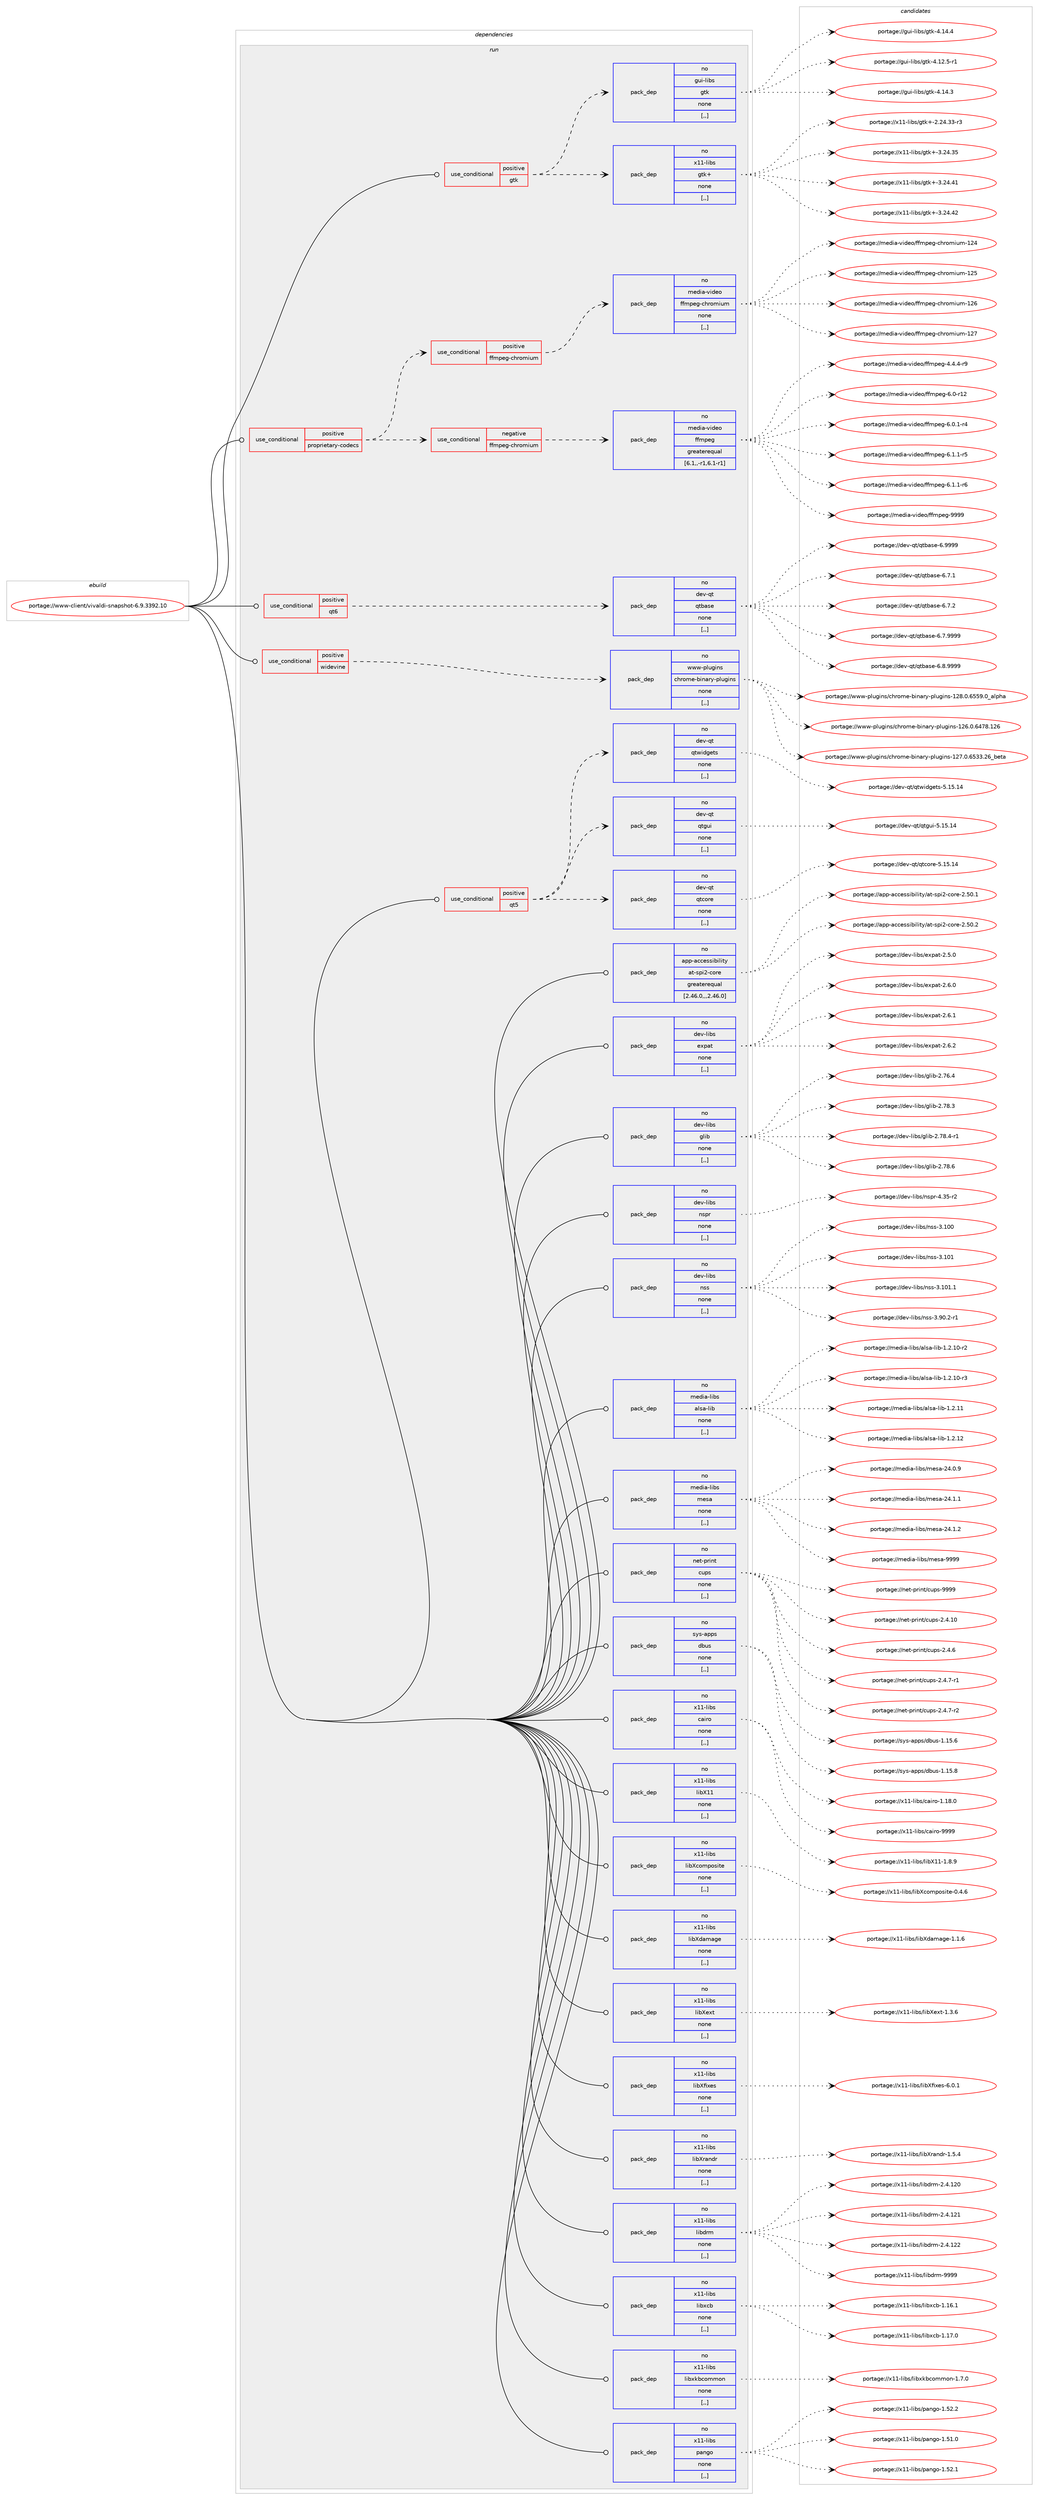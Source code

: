 digraph prolog {

# *************
# Graph options
# *************

newrank=true;
concentrate=true;
compound=true;
graph [rankdir=LR,fontname=Helvetica,fontsize=10,ranksep=1.5];#, ranksep=2.5, nodesep=0.2];
edge  [arrowhead=vee];
node  [fontname=Helvetica,fontsize=10];

# **********
# The ebuild
# **********

subgraph cluster_leftcol {
color=gray;
rank=same;
label=<<i>ebuild</i>>;
id [label="portage://www-client/vivaldi-snapshot-6.9.3392.10", color=red, width=4, href="../www-client/vivaldi-snapshot-6.9.3392.10.svg"];
}

# ****************
# The dependencies
# ****************

subgraph cluster_midcol {
color=gray;
label=<<i>dependencies</i>>;
subgraph cluster_compile {
fillcolor="#eeeeee";
style=filled;
label=<<i>compile</i>>;
}
subgraph cluster_compileandrun {
fillcolor="#eeeeee";
style=filled;
label=<<i>compile and run</i>>;
}
subgraph cluster_run {
fillcolor="#eeeeee";
style=filled;
label=<<i>run</i>>;
subgraph cond117578 {
dependency442323 [label=<<TABLE BORDER="0" CELLBORDER="1" CELLSPACING="0" CELLPADDING="4"><TR><TD ROWSPAN="3" CELLPADDING="10">use_conditional</TD></TR><TR><TD>positive</TD></TR><TR><TD>gtk</TD></TR></TABLE>>, shape=none, color=red];
subgraph pack321462 {
dependency442324 [label=<<TABLE BORDER="0" CELLBORDER="1" CELLSPACING="0" CELLPADDING="4" WIDTH="220"><TR><TD ROWSPAN="6" CELLPADDING="30">pack_dep</TD></TR><TR><TD WIDTH="110">no</TD></TR><TR><TD>gui-libs</TD></TR><TR><TD>gtk</TD></TR><TR><TD>none</TD></TR><TR><TD>[,,]</TD></TR></TABLE>>, shape=none, color=blue];
}
dependency442323:e -> dependency442324:w [weight=20,style="dashed",arrowhead="vee"];
subgraph pack321463 {
dependency442325 [label=<<TABLE BORDER="0" CELLBORDER="1" CELLSPACING="0" CELLPADDING="4" WIDTH="220"><TR><TD ROWSPAN="6" CELLPADDING="30">pack_dep</TD></TR><TR><TD WIDTH="110">no</TD></TR><TR><TD>x11-libs</TD></TR><TR><TD>gtk+</TD></TR><TR><TD>none</TD></TR><TR><TD>[,,]</TD></TR></TABLE>>, shape=none, color=blue];
}
dependency442323:e -> dependency442325:w [weight=20,style="dashed",arrowhead="vee"];
}
id:e -> dependency442323:w [weight=20,style="solid",arrowhead="odot"];
subgraph cond117579 {
dependency442326 [label=<<TABLE BORDER="0" CELLBORDER="1" CELLSPACING="0" CELLPADDING="4"><TR><TD ROWSPAN="3" CELLPADDING="10">use_conditional</TD></TR><TR><TD>positive</TD></TR><TR><TD>proprietary-codecs</TD></TR></TABLE>>, shape=none, color=red];
subgraph cond117580 {
dependency442327 [label=<<TABLE BORDER="0" CELLBORDER="1" CELLSPACING="0" CELLPADDING="4"><TR><TD ROWSPAN="3" CELLPADDING="10">use_conditional</TD></TR><TR><TD>negative</TD></TR><TR><TD>ffmpeg-chromium</TD></TR></TABLE>>, shape=none, color=red];
subgraph pack321464 {
dependency442328 [label=<<TABLE BORDER="0" CELLBORDER="1" CELLSPACING="0" CELLPADDING="4" WIDTH="220"><TR><TD ROWSPAN="6" CELLPADDING="30">pack_dep</TD></TR><TR><TD WIDTH="110">no</TD></TR><TR><TD>media-video</TD></TR><TR><TD>ffmpeg</TD></TR><TR><TD>greaterequal</TD></TR><TR><TD>[6.1,,-r1,6.1-r1]</TD></TR></TABLE>>, shape=none, color=blue];
}
dependency442327:e -> dependency442328:w [weight=20,style="dashed",arrowhead="vee"];
}
dependency442326:e -> dependency442327:w [weight=20,style="dashed",arrowhead="vee"];
subgraph cond117581 {
dependency442329 [label=<<TABLE BORDER="0" CELLBORDER="1" CELLSPACING="0" CELLPADDING="4"><TR><TD ROWSPAN="3" CELLPADDING="10">use_conditional</TD></TR><TR><TD>positive</TD></TR><TR><TD>ffmpeg-chromium</TD></TR></TABLE>>, shape=none, color=red];
subgraph pack321465 {
dependency442330 [label=<<TABLE BORDER="0" CELLBORDER="1" CELLSPACING="0" CELLPADDING="4" WIDTH="220"><TR><TD ROWSPAN="6" CELLPADDING="30">pack_dep</TD></TR><TR><TD WIDTH="110">no</TD></TR><TR><TD>media-video</TD></TR><TR><TD>ffmpeg-chromium</TD></TR><TR><TD>none</TD></TR><TR><TD>[,,]</TD></TR></TABLE>>, shape=none, color=blue];
}
dependency442329:e -> dependency442330:w [weight=20,style="dashed",arrowhead="vee"];
}
dependency442326:e -> dependency442329:w [weight=20,style="dashed",arrowhead="vee"];
}
id:e -> dependency442326:w [weight=20,style="solid",arrowhead="odot"];
subgraph cond117582 {
dependency442331 [label=<<TABLE BORDER="0" CELLBORDER="1" CELLSPACING="0" CELLPADDING="4"><TR><TD ROWSPAN="3" CELLPADDING="10">use_conditional</TD></TR><TR><TD>positive</TD></TR><TR><TD>qt5</TD></TR></TABLE>>, shape=none, color=red];
subgraph pack321466 {
dependency442332 [label=<<TABLE BORDER="0" CELLBORDER="1" CELLSPACING="0" CELLPADDING="4" WIDTH="220"><TR><TD ROWSPAN="6" CELLPADDING="30">pack_dep</TD></TR><TR><TD WIDTH="110">no</TD></TR><TR><TD>dev-qt</TD></TR><TR><TD>qtcore</TD></TR><TR><TD>none</TD></TR><TR><TD>[,,]</TD></TR></TABLE>>, shape=none, color=blue];
}
dependency442331:e -> dependency442332:w [weight=20,style="dashed",arrowhead="vee"];
subgraph pack321467 {
dependency442333 [label=<<TABLE BORDER="0" CELLBORDER="1" CELLSPACING="0" CELLPADDING="4" WIDTH="220"><TR><TD ROWSPAN="6" CELLPADDING="30">pack_dep</TD></TR><TR><TD WIDTH="110">no</TD></TR><TR><TD>dev-qt</TD></TR><TR><TD>qtgui</TD></TR><TR><TD>none</TD></TR><TR><TD>[,,]</TD></TR></TABLE>>, shape=none, color=blue];
}
dependency442331:e -> dependency442333:w [weight=20,style="dashed",arrowhead="vee"];
subgraph pack321468 {
dependency442334 [label=<<TABLE BORDER="0" CELLBORDER="1" CELLSPACING="0" CELLPADDING="4" WIDTH="220"><TR><TD ROWSPAN="6" CELLPADDING="30">pack_dep</TD></TR><TR><TD WIDTH="110">no</TD></TR><TR><TD>dev-qt</TD></TR><TR><TD>qtwidgets</TD></TR><TR><TD>none</TD></TR><TR><TD>[,,]</TD></TR></TABLE>>, shape=none, color=blue];
}
dependency442331:e -> dependency442334:w [weight=20,style="dashed",arrowhead="vee"];
}
id:e -> dependency442331:w [weight=20,style="solid",arrowhead="odot"];
subgraph cond117583 {
dependency442335 [label=<<TABLE BORDER="0" CELLBORDER="1" CELLSPACING="0" CELLPADDING="4"><TR><TD ROWSPAN="3" CELLPADDING="10">use_conditional</TD></TR><TR><TD>positive</TD></TR><TR><TD>qt6</TD></TR></TABLE>>, shape=none, color=red];
subgraph pack321469 {
dependency442336 [label=<<TABLE BORDER="0" CELLBORDER="1" CELLSPACING="0" CELLPADDING="4" WIDTH="220"><TR><TD ROWSPAN="6" CELLPADDING="30">pack_dep</TD></TR><TR><TD WIDTH="110">no</TD></TR><TR><TD>dev-qt</TD></TR><TR><TD>qtbase</TD></TR><TR><TD>none</TD></TR><TR><TD>[,,]</TD></TR></TABLE>>, shape=none, color=blue];
}
dependency442335:e -> dependency442336:w [weight=20,style="dashed",arrowhead="vee"];
}
id:e -> dependency442335:w [weight=20,style="solid",arrowhead="odot"];
subgraph cond117584 {
dependency442337 [label=<<TABLE BORDER="0" CELLBORDER="1" CELLSPACING="0" CELLPADDING="4"><TR><TD ROWSPAN="3" CELLPADDING="10">use_conditional</TD></TR><TR><TD>positive</TD></TR><TR><TD>widevine</TD></TR></TABLE>>, shape=none, color=red];
subgraph pack321470 {
dependency442338 [label=<<TABLE BORDER="0" CELLBORDER="1" CELLSPACING="0" CELLPADDING="4" WIDTH="220"><TR><TD ROWSPAN="6" CELLPADDING="30">pack_dep</TD></TR><TR><TD WIDTH="110">no</TD></TR><TR><TD>www-plugins</TD></TR><TR><TD>chrome-binary-plugins</TD></TR><TR><TD>none</TD></TR><TR><TD>[,,]</TD></TR></TABLE>>, shape=none, color=blue];
}
dependency442337:e -> dependency442338:w [weight=20,style="dashed",arrowhead="vee"];
}
id:e -> dependency442337:w [weight=20,style="solid",arrowhead="odot"];
subgraph pack321471 {
dependency442339 [label=<<TABLE BORDER="0" CELLBORDER="1" CELLSPACING="0" CELLPADDING="4" WIDTH="220"><TR><TD ROWSPAN="6" CELLPADDING="30">pack_dep</TD></TR><TR><TD WIDTH="110">no</TD></TR><TR><TD>app-accessibility</TD></TR><TR><TD>at-spi2-core</TD></TR><TR><TD>greaterequal</TD></TR><TR><TD>[2.46.0,,,2.46.0]</TD></TR></TABLE>>, shape=none, color=blue];
}
id:e -> dependency442339:w [weight=20,style="solid",arrowhead="odot"];
subgraph pack321472 {
dependency442340 [label=<<TABLE BORDER="0" CELLBORDER="1" CELLSPACING="0" CELLPADDING="4" WIDTH="220"><TR><TD ROWSPAN="6" CELLPADDING="30">pack_dep</TD></TR><TR><TD WIDTH="110">no</TD></TR><TR><TD>dev-libs</TD></TR><TR><TD>expat</TD></TR><TR><TD>none</TD></TR><TR><TD>[,,]</TD></TR></TABLE>>, shape=none, color=blue];
}
id:e -> dependency442340:w [weight=20,style="solid",arrowhead="odot"];
subgraph pack321473 {
dependency442341 [label=<<TABLE BORDER="0" CELLBORDER="1" CELLSPACING="0" CELLPADDING="4" WIDTH="220"><TR><TD ROWSPAN="6" CELLPADDING="30">pack_dep</TD></TR><TR><TD WIDTH="110">no</TD></TR><TR><TD>dev-libs</TD></TR><TR><TD>glib</TD></TR><TR><TD>none</TD></TR><TR><TD>[,,]</TD></TR></TABLE>>, shape=none, color=blue];
}
id:e -> dependency442341:w [weight=20,style="solid",arrowhead="odot"];
subgraph pack321474 {
dependency442342 [label=<<TABLE BORDER="0" CELLBORDER="1" CELLSPACING="0" CELLPADDING="4" WIDTH="220"><TR><TD ROWSPAN="6" CELLPADDING="30">pack_dep</TD></TR><TR><TD WIDTH="110">no</TD></TR><TR><TD>dev-libs</TD></TR><TR><TD>nspr</TD></TR><TR><TD>none</TD></TR><TR><TD>[,,]</TD></TR></TABLE>>, shape=none, color=blue];
}
id:e -> dependency442342:w [weight=20,style="solid",arrowhead="odot"];
subgraph pack321475 {
dependency442343 [label=<<TABLE BORDER="0" CELLBORDER="1" CELLSPACING="0" CELLPADDING="4" WIDTH="220"><TR><TD ROWSPAN="6" CELLPADDING="30">pack_dep</TD></TR><TR><TD WIDTH="110">no</TD></TR><TR><TD>dev-libs</TD></TR><TR><TD>nss</TD></TR><TR><TD>none</TD></TR><TR><TD>[,,]</TD></TR></TABLE>>, shape=none, color=blue];
}
id:e -> dependency442343:w [weight=20,style="solid",arrowhead="odot"];
subgraph pack321476 {
dependency442344 [label=<<TABLE BORDER="0" CELLBORDER="1" CELLSPACING="0" CELLPADDING="4" WIDTH="220"><TR><TD ROWSPAN="6" CELLPADDING="30">pack_dep</TD></TR><TR><TD WIDTH="110">no</TD></TR><TR><TD>media-libs</TD></TR><TR><TD>alsa-lib</TD></TR><TR><TD>none</TD></TR><TR><TD>[,,]</TD></TR></TABLE>>, shape=none, color=blue];
}
id:e -> dependency442344:w [weight=20,style="solid",arrowhead="odot"];
subgraph pack321477 {
dependency442345 [label=<<TABLE BORDER="0" CELLBORDER="1" CELLSPACING="0" CELLPADDING="4" WIDTH="220"><TR><TD ROWSPAN="6" CELLPADDING="30">pack_dep</TD></TR><TR><TD WIDTH="110">no</TD></TR><TR><TD>media-libs</TD></TR><TR><TD>mesa</TD></TR><TR><TD>none</TD></TR><TR><TD>[,,]</TD></TR></TABLE>>, shape=none, color=blue];
}
id:e -> dependency442345:w [weight=20,style="solid",arrowhead="odot"];
subgraph pack321478 {
dependency442346 [label=<<TABLE BORDER="0" CELLBORDER="1" CELLSPACING="0" CELLPADDING="4" WIDTH="220"><TR><TD ROWSPAN="6" CELLPADDING="30">pack_dep</TD></TR><TR><TD WIDTH="110">no</TD></TR><TR><TD>net-print</TD></TR><TR><TD>cups</TD></TR><TR><TD>none</TD></TR><TR><TD>[,,]</TD></TR></TABLE>>, shape=none, color=blue];
}
id:e -> dependency442346:w [weight=20,style="solid",arrowhead="odot"];
subgraph pack321479 {
dependency442347 [label=<<TABLE BORDER="0" CELLBORDER="1" CELLSPACING="0" CELLPADDING="4" WIDTH="220"><TR><TD ROWSPAN="6" CELLPADDING="30">pack_dep</TD></TR><TR><TD WIDTH="110">no</TD></TR><TR><TD>sys-apps</TD></TR><TR><TD>dbus</TD></TR><TR><TD>none</TD></TR><TR><TD>[,,]</TD></TR></TABLE>>, shape=none, color=blue];
}
id:e -> dependency442347:w [weight=20,style="solid",arrowhead="odot"];
subgraph pack321480 {
dependency442348 [label=<<TABLE BORDER="0" CELLBORDER="1" CELLSPACING="0" CELLPADDING="4" WIDTH="220"><TR><TD ROWSPAN="6" CELLPADDING="30">pack_dep</TD></TR><TR><TD WIDTH="110">no</TD></TR><TR><TD>x11-libs</TD></TR><TR><TD>cairo</TD></TR><TR><TD>none</TD></TR><TR><TD>[,,]</TD></TR></TABLE>>, shape=none, color=blue];
}
id:e -> dependency442348:w [weight=20,style="solid",arrowhead="odot"];
subgraph pack321481 {
dependency442349 [label=<<TABLE BORDER="0" CELLBORDER="1" CELLSPACING="0" CELLPADDING="4" WIDTH="220"><TR><TD ROWSPAN="6" CELLPADDING="30">pack_dep</TD></TR><TR><TD WIDTH="110">no</TD></TR><TR><TD>x11-libs</TD></TR><TR><TD>libX11</TD></TR><TR><TD>none</TD></TR><TR><TD>[,,]</TD></TR></TABLE>>, shape=none, color=blue];
}
id:e -> dependency442349:w [weight=20,style="solid",arrowhead="odot"];
subgraph pack321482 {
dependency442350 [label=<<TABLE BORDER="0" CELLBORDER="1" CELLSPACING="0" CELLPADDING="4" WIDTH="220"><TR><TD ROWSPAN="6" CELLPADDING="30">pack_dep</TD></TR><TR><TD WIDTH="110">no</TD></TR><TR><TD>x11-libs</TD></TR><TR><TD>libXcomposite</TD></TR><TR><TD>none</TD></TR><TR><TD>[,,]</TD></TR></TABLE>>, shape=none, color=blue];
}
id:e -> dependency442350:w [weight=20,style="solid",arrowhead="odot"];
subgraph pack321483 {
dependency442351 [label=<<TABLE BORDER="0" CELLBORDER="1" CELLSPACING="0" CELLPADDING="4" WIDTH="220"><TR><TD ROWSPAN="6" CELLPADDING="30">pack_dep</TD></TR><TR><TD WIDTH="110">no</TD></TR><TR><TD>x11-libs</TD></TR><TR><TD>libXdamage</TD></TR><TR><TD>none</TD></TR><TR><TD>[,,]</TD></TR></TABLE>>, shape=none, color=blue];
}
id:e -> dependency442351:w [weight=20,style="solid",arrowhead="odot"];
subgraph pack321484 {
dependency442352 [label=<<TABLE BORDER="0" CELLBORDER="1" CELLSPACING="0" CELLPADDING="4" WIDTH="220"><TR><TD ROWSPAN="6" CELLPADDING="30">pack_dep</TD></TR><TR><TD WIDTH="110">no</TD></TR><TR><TD>x11-libs</TD></TR><TR><TD>libXext</TD></TR><TR><TD>none</TD></TR><TR><TD>[,,]</TD></TR></TABLE>>, shape=none, color=blue];
}
id:e -> dependency442352:w [weight=20,style="solid",arrowhead="odot"];
subgraph pack321485 {
dependency442353 [label=<<TABLE BORDER="0" CELLBORDER="1" CELLSPACING="0" CELLPADDING="4" WIDTH="220"><TR><TD ROWSPAN="6" CELLPADDING="30">pack_dep</TD></TR><TR><TD WIDTH="110">no</TD></TR><TR><TD>x11-libs</TD></TR><TR><TD>libXfixes</TD></TR><TR><TD>none</TD></TR><TR><TD>[,,]</TD></TR></TABLE>>, shape=none, color=blue];
}
id:e -> dependency442353:w [weight=20,style="solid",arrowhead="odot"];
subgraph pack321486 {
dependency442354 [label=<<TABLE BORDER="0" CELLBORDER="1" CELLSPACING="0" CELLPADDING="4" WIDTH="220"><TR><TD ROWSPAN="6" CELLPADDING="30">pack_dep</TD></TR><TR><TD WIDTH="110">no</TD></TR><TR><TD>x11-libs</TD></TR><TR><TD>libXrandr</TD></TR><TR><TD>none</TD></TR><TR><TD>[,,]</TD></TR></TABLE>>, shape=none, color=blue];
}
id:e -> dependency442354:w [weight=20,style="solid",arrowhead="odot"];
subgraph pack321487 {
dependency442355 [label=<<TABLE BORDER="0" CELLBORDER="1" CELLSPACING="0" CELLPADDING="4" WIDTH="220"><TR><TD ROWSPAN="6" CELLPADDING="30">pack_dep</TD></TR><TR><TD WIDTH="110">no</TD></TR><TR><TD>x11-libs</TD></TR><TR><TD>libdrm</TD></TR><TR><TD>none</TD></TR><TR><TD>[,,]</TD></TR></TABLE>>, shape=none, color=blue];
}
id:e -> dependency442355:w [weight=20,style="solid",arrowhead="odot"];
subgraph pack321488 {
dependency442356 [label=<<TABLE BORDER="0" CELLBORDER="1" CELLSPACING="0" CELLPADDING="4" WIDTH="220"><TR><TD ROWSPAN="6" CELLPADDING="30">pack_dep</TD></TR><TR><TD WIDTH="110">no</TD></TR><TR><TD>x11-libs</TD></TR><TR><TD>libxcb</TD></TR><TR><TD>none</TD></TR><TR><TD>[,,]</TD></TR></TABLE>>, shape=none, color=blue];
}
id:e -> dependency442356:w [weight=20,style="solid",arrowhead="odot"];
subgraph pack321489 {
dependency442357 [label=<<TABLE BORDER="0" CELLBORDER="1" CELLSPACING="0" CELLPADDING="4" WIDTH="220"><TR><TD ROWSPAN="6" CELLPADDING="30">pack_dep</TD></TR><TR><TD WIDTH="110">no</TD></TR><TR><TD>x11-libs</TD></TR><TR><TD>libxkbcommon</TD></TR><TR><TD>none</TD></TR><TR><TD>[,,]</TD></TR></TABLE>>, shape=none, color=blue];
}
id:e -> dependency442357:w [weight=20,style="solid",arrowhead="odot"];
subgraph pack321490 {
dependency442358 [label=<<TABLE BORDER="0" CELLBORDER="1" CELLSPACING="0" CELLPADDING="4" WIDTH="220"><TR><TD ROWSPAN="6" CELLPADDING="30">pack_dep</TD></TR><TR><TD WIDTH="110">no</TD></TR><TR><TD>x11-libs</TD></TR><TR><TD>pango</TD></TR><TR><TD>none</TD></TR><TR><TD>[,,]</TD></TR></TABLE>>, shape=none, color=blue];
}
id:e -> dependency442358:w [weight=20,style="solid",arrowhead="odot"];
}
}

# **************
# The candidates
# **************

subgraph cluster_choices {
rank=same;
color=gray;
label=<<i>candidates</i>>;

subgraph choice321462 {
color=black;
nodesep=1;
choice103117105451081059811547103116107455246495046534511449 [label="portage://gui-libs/gtk-4.12.5-r1", color=red, width=4,href="../gui-libs/gtk-4.12.5-r1.svg"];
choice10311710545108105981154710311610745524649524651 [label="portage://gui-libs/gtk-4.14.3", color=red, width=4,href="../gui-libs/gtk-4.14.3.svg"];
choice10311710545108105981154710311610745524649524652 [label="portage://gui-libs/gtk-4.14.4", color=red, width=4,href="../gui-libs/gtk-4.14.4.svg"];
dependency442324:e -> choice103117105451081059811547103116107455246495046534511449:w [style=dotted,weight="100"];
dependency442324:e -> choice10311710545108105981154710311610745524649524651:w [style=dotted,weight="100"];
dependency442324:e -> choice10311710545108105981154710311610745524649524652:w [style=dotted,weight="100"];
}
subgraph choice321463 {
color=black;
nodesep=1;
choice12049494510810598115471031161074345504650524651514511451 [label="portage://x11-libs/gtk+-2.24.33-r3", color=red, width=4,href="../x11-libs/gtk+-2.24.33-r3.svg"];
choice1204949451081059811547103116107434551465052465153 [label="portage://x11-libs/gtk+-3.24.35", color=red, width=4,href="../x11-libs/gtk+-3.24.35.svg"];
choice1204949451081059811547103116107434551465052465249 [label="portage://x11-libs/gtk+-3.24.41", color=red, width=4,href="../x11-libs/gtk+-3.24.41.svg"];
choice1204949451081059811547103116107434551465052465250 [label="portage://x11-libs/gtk+-3.24.42", color=red, width=4,href="../x11-libs/gtk+-3.24.42.svg"];
dependency442325:e -> choice12049494510810598115471031161074345504650524651514511451:w [style=dotted,weight="100"];
dependency442325:e -> choice1204949451081059811547103116107434551465052465153:w [style=dotted,weight="100"];
dependency442325:e -> choice1204949451081059811547103116107434551465052465249:w [style=dotted,weight="100"];
dependency442325:e -> choice1204949451081059811547103116107434551465052465250:w [style=dotted,weight="100"];
}
subgraph choice321464 {
color=black;
nodesep=1;
choice1091011001059745118105100101111471021021091121011034552465246524511457 [label="portage://media-video/ffmpeg-4.4.4-r9", color=red, width=4,href="../media-video/ffmpeg-4.4.4-r9.svg"];
choice10910110010597451181051001011114710210210911210110345544648451144950 [label="portage://media-video/ffmpeg-6.0-r12", color=red, width=4,href="../media-video/ffmpeg-6.0-r12.svg"];
choice1091011001059745118105100101111471021021091121011034554464846494511452 [label="portage://media-video/ffmpeg-6.0.1-r4", color=red, width=4,href="../media-video/ffmpeg-6.0.1-r4.svg"];
choice1091011001059745118105100101111471021021091121011034554464946494511453 [label="portage://media-video/ffmpeg-6.1.1-r5", color=red, width=4,href="../media-video/ffmpeg-6.1.1-r5.svg"];
choice1091011001059745118105100101111471021021091121011034554464946494511454 [label="portage://media-video/ffmpeg-6.1.1-r6", color=red, width=4,href="../media-video/ffmpeg-6.1.1-r6.svg"];
choice1091011001059745118105100101111471021021091121011034557575757 [label="portage://media-video/ffmpeg-9999", color=red, width=4,href="../media-video/ffmpeg-9999.svg"];
dependency442328:e -> choice1091011001059745118105100101111471021021091121011034552465246524511457:w [style=dotted,weight="100"];
dependency442328:e -> choice10910110010597451181051001011114710210210911210110345544648451144950:w [style=dotted,weight="100"];
dependency442328:e -> choice1091011001059745118105100101111471021021091121011034554464846494511452:w [style=dotted,weight="100"];
dependency442328:e -> choice1091011001059745118105100101111471021021091121011034554464946494511453:w [style=dotted,weight="100"];
dependency442328:e -> choice1091011001059745118105100101111471021021091121011034554464946494511454:w [style=dotted,weight="100"];
dependency442328:e -> choice1091011001059745118105100101111471021021091121011034557575757:w [style=dotted,weight="100"];
}
subgraph choice321465 {
color=black;
nodesep=1;
choice109101100105974511810510010111147102102109112101103459910411411110910511710945495052 [label="portage://media-video/ffmpeg-chromium-124", color=red, width=4,href="../media-video/ffmpeg-chromium-124.svg"];
choice109101100105974511810510010111147102102109112101103459910411411110910511710945495053 [label="portage://media-video/ffmpeg-chromium-125", color=red, width=4,href="../media-video/ffmpeg-chromium-125.svg"];
choice109101100105974511810510010111147102102109112101103459910411411110910511710945495054 [label="portage://media-video/ffmpeg-chromium-126", color=red, width=4,href="../media-video/ffmpeg-chromium-126.svg"];
choice109101100105974511810510010111147102102109112101103459910411411110910511710945495055 [label="portage://media-video/ffmpeg-chromium-127", color=red, width=4,href="../media-video/ffmpeg-chromium-127.svg"];
dependency442330:e -> choice109101100105974511810510010111147102102109112101103459910411411110910511710945495052:w [style=dotted,weight="100"];
dependency442330:e -> choice109101100105974511810510010111147102102109112101103459910411411110910511710945495053:w [style=dotted,weight="100"];
dependency442330:e -> choice109101100105974511810510010111147102102109112101103459910411411110910511710945495054:w [style=dotted,weight="100"];
dependency442330:e -> choice109101100105974511810510010111147102102109112101103459910411411110910511710945495055:w [style=dotted,weight="100"];
}
subgraph choice321466 {
color=black;
nodesep=1;
choice1001011184511311647113116991111141014553464953464952 [label="portage://dev-qt/qtcore-5.15.14", color=red, width=4,href="../dev-qt/qtcore-5.15.14.svg"];
dependency442332:e -> choice1001011184511311647113116991111141014553464953464952:w [style=dotted,weight="100"];
}
subgraph choice321467 {
color=black;
nodesep=1;
choice10010111845113116471131161031171054553464953464952 [label="portage://dev-qt/qtgui-5.15.14", color=red, width=4,href="../dev-qt/qtgui-5.15.14.svg"];
dependency442333:e -> choice10010111845113116471131161031171054553464953464952:w [style=dotted,weight="100"];
}
subgraph choice321468 {
color=black;
nodesep=1;
choice10010111845113116471131161191051001031011161154553464953464952 [label="portage://dev-qt/qtwidgets-5.15.14", color=red, width=4,href="../dev-qt/qtwidgets-5.15.14.svg"];
dependency442334:e -> choice10010111845113116471131161191051001031011161154553464953464952:w [style=dotted,weight="100"];
}
subgraph choice321469 {
color=black;
nodesep=1;
choice10010111845113116471131169897115101455446554649 [label="portage://dev-qt/qtbase-6.7.1", color=red, width=4,href="../dev-qt/qtbase-6.7.1.svg"];
choice10010111845113116471131169897115101455446554650 [label="portage://dev-qt/qtbase-6.7.2", color=red, width=4,href="../dev-qt/qtbase-6.7.2.svg"];
choice10010111845113116471131169897115101455446554657575757 [label="portage://dev-qt/qtbase-6.7.9999", color=red, width=4,href="../dev-qt/qtbase-6.7.9999.svg"];
choice10010111845113116471131169897115101455446564657575757 [label="portage://dev-qt/qtbase-6.8.9999", color=red, width=4,href="../dev-qt/qtbase-6.8.9999.svg"];
choice1001011184511311647113116989711510145544657575757 [label="portage://dev-qt/qtbase-6.9999", color=red, width=4,href="../dev-qt/qtbase-6.9999.svg"];
dependency442336:e -> choice10010111845113116471131169897115101455446554649:w [style=dotted,weight="100"];
dependency442336:e -> choice10010111845113116471131169897115101455446554650:w [style=dotted,weight="100"];
dependency442336:e -> choice10010111845113116471131169897115101455446554657575757:w [style=dotted,weight="100"];
dependency442336:e -> choice10010111845113116471131169897115101455446564657575757:w [style=dotted,weight="100"];
dependency442336:e -> choice1001011184511311647113116989711510145544657575757:w [style=dotted,weight="100"];
}
subgraph choice321470 {
color=black;
nodesep=1;
choice11911911945112108117103105110115479910411411110910145981051109711412145112108117103105110115454950544648465452555646495054 [label="portage://www-plugins/chrome-binary-plugins-126.0.6478.126", color=red, width=4,href="../www-plugins/chrome-binary-plugins-126.0.6478.126.svg"];
choice119119119451121081171031051101154799104114111109101459810511097114121451121081171031051101154549505546484654535151465054959810111697 [label="portage://www-plugins/chrome-binary-plugins-127.0.6533.26_beta", color=red, width=4,href="../www-plugins/chrome-binary-plugins-127.0.6533.26_beta.svg"];
choice1191191194511210811710310511011547991041141111091014598105110971141214511210811710310511011545495056464846545353574648959710811210497 [label="portage://www-plugins/chrome-binary-plugins-128.0.6559.0_alpha", color=red, width=4,href="../www-plugins/chrome-binary-plugins-128.0.6559.0_alpha.svg"];
dependency442338:e -> choice11911911945112108117103105110115479910411411110910145981051109711412145112108117103105110115454950544648465452555646495054:w [style=dotted,weight="100"];
dependency442338:e -> choice119119119451121081171031051101154799104114111109101459810511097114121451121081171031051101154549505546484654535151465054959810111697:w [style=dotted,weight="100"];
dependency442338:e -> choice1191191194511210811710310511011547991041141111091014598105110971141214511210811710310511011545495056464846545353574648959710811210497:w [style=dotted,weight="100"];
}
subgraph choice321471 {
color=black;
nodesep=1;
choice97112112459799991011151151059810510810511612147971164511511210550459911111410145504653484649 [label="portage://app-accessibility/at-spi2-core-2.50.1", color=red, width=4,href="../app-accessibility/at-spi2-core-2.50.1.svg"];
choice97112112459799991011151151059810510810511612147971164511511210550459911111410145504653484650 [label="portage://app-accessibility/at-spi2-core-2.50.2", color=red, width=4,href="../app-accessibility/at-spi2-core-2.50.2.svg"];
dependency442339:e -> choice97112112459799991011151151059810510810511612147971164511511210550459911111410145504653484649:w [style=dotted,weight="100"];
dependency442339:e -> choice97112112459799991011151151059810510810511612147971164511511210550459911111410145504653484650:w [style=dotted,weight="100"];
}
subgraph choice321472 {
color=black;
nodesep=1;
choice10010111845108105981154710112011297116455046534648 [label="portage://dev-libs/expat-2.5.0", color=red, width=4,href="../dev-libs/expat-2.5.0.svg"];
choice10010111845108105981154710112011297116455046544648 [label="portage://dev-libs/expat-2.6.0", color=red, width=4,href="../dev-libs/expat-2.6.0.svg"];
choice10010111845108105981154710112011297116455046544649 [label="portage://dev-libs/expat-2.6.1", color=red, width=4,href="../dev-libs/expat-2.6.1.svg"];
choice10010111845108105981154710112011297116455046544650 [label="portage://dev-libs/expat-2.6.2", color=red, width=4,href="../dev-libs/expat-2.6.2.svg"];
dependency442340:e -> choice10010111845108105981154710112011297116455046534648:w [style=dotted,weight="100"];
dependency442340:e -> choice10010111845108105981154710112011297116455046544648:w [style=dotted,weight="100"];
dependency442340:e -> choice10010111845108105981154710112011297116455046544649:w [style=dotted,weight="100"];
dependency442340:e -> choice10010111845108105981154710112011297116455046544650:w [style=dotted,weight="100"];
}
subgraph choice321473 {
color=black;
nodesep=1;
choice1001011184510810598115471031081059845504655544652 [label="portage://dev-libs/glib-2.76.4", color=red, width=4,href="../dev-libs/glib-2.76.4.svg"];
choice1001011184510810598115471031081059845504655564651 [label="portage://dev-libs/glib-2.78.3", color=red, width=4,href="../dev-libs/glib-2.78.3.svg"];
choice10010111845108105981154710310810598455046555646524511449 [label="portage://dev-libs/glib-2.78.4-r1", color=red, width=4,href="../dev-libs/glib-2.78.4-r1.svg"];
choice1001011184510810598115471031081059845504655564654 [label="portage://dev-libs/glib-2.78.6", color=red, width=4,href="../dev-libs/glib-2.78.6.svg"];
dependency442341:e -> choice1001011184510810598115471031081059845504655544652:w [style=dotted,weight="100"];
dependency442341:e -> choice1001011184510810598115471031081059845504655564651:w [style=dotted,weight="100"];
dependency442341:e -> choice10010111845108105981154710310810598455046555646524511449:w [style=dotted,weight="100"];
dependency442341:e -> choice1001011184510810598115471031081059845504655564654:w [style=dotted,weight="100"];
}
subgraph choice321474 {
color=black;
nodesep=1;
choice10010111845108105981154711011511211445524651534511450 [label="portage://dev-libs/nspr-4.35-r2", color=red, width=4,href="../dev-libs/nspr-4.35-r2.svg"];
dependency442342:e -> choice10010111845108105981154711011511211445524651534511450:w [style=dotted,weight="100"];
}
subgraph choice321475 {
color=black;
nodesep=1;
choice100101118451081059811547110115115455146494848 [label="portage://dev-libs/nss-3.100", color=red, width=4,href="../dev-libs/nss-3.100.svg"];
choice100101118451081059811547110115115455146494849 [label="portage://dev-libs/nss-3.101", color=red, width=4,href="../dev-libs/nss-3.101.svg"];
choice1001011184510810598115471101151154551464948494649 [label="portage://dev-libs/nss-3.101.1", color=red, width=4,href="../dev-libs/nss-3.101.1.svg"];
choice100101118451081059811547110115115455146574846504511449 [label="portage://dev-libs/nss-3.90.2-r1", color=red, width=4,href="../dev-libs/nss-3.90.2-r1.svg"];
dependency442343:e -> choice100101118451081059811547110115115455146494848:w [style=dotted,weight="100"];
dependency442343:e -> choice100101118451081059811547110115115455146494849:w [style=dotted,weight="100"];
dependency442343:e -> choice1001011184510810598115471101151154551464948494649:w [style=dotted,weight="100"];
dependency442343:e -> choice100101118451081059811547110115115455146574846504511449:w [style=dotted,weight="100"];
}
subgraph choice321476 {
color=black;
nodesep=1;
choice1091011001059745108105981154797108115974510810598454946504649484511450 [label="portage://media-libs/alsa-lib-1.2.10-r2", color=red, width=4,href="../media-libs/alsa-lib-1.2.10-r2.svg"];
choice1091011001059745108105981154797108115974510810598454946504649484511451 [label="portage://media-libs/alsa-lib-1.2.10-r3", color=red, width=4,href="../media-libs/alsa-lib-1.2.10-r3.svg"];
choice109101100105974510810598115479710811597451081059845494650464949 [label="portage://media-libs/alsa-lib-1.2.11", color=red, width=4,href="../media-libs/alsa-lib-1.2.11.svg"];
choice109101100105974510810598115479710811597451081059845494650464950 [label="portage://media-libs/alsa-lib-1.2.12", color=red, width=4,href="../media-libs/alsa-lib-1.2.12.svg"];
dependency442344:e -> choice1091011001059745108105981154797108115974510810598454946504649484511450:w [style=dotted,weight="100"];
dependency442344:e -> choice1091011001059745108105981154797108115974510810598454946504649484511451:w [style=dotted,weight="100"];
dependency442344:e -> choice109101100105974510810598115479710811597451081059845494650464949:w [style=dotted,weight="100"];
dependency442344:e -> choice109101100105974510810598115479710811597451081059845494650464950:w [style=dotted,weight="100"];
}
subgraph choice321477 {
color=black;
nodesep=1;
choice109101100105974510810598115471091011159745505246484657 [label="portage://media-libs/mesa-24.0.9", color=red, width=4,href="../media-libs/mesa-24.0.9.svg"];
choice109101100105974510810598115471091011159745505246494649 [label="portage://media-libs/mesa-24.1.1", color=red, width=4,href="../media-libs/mesa-24.1.1.svg"];
choice109101100105974510810598115471091011159745505246494650 [label="portage://media-libs/mesa-24.1.2", color=red, width=4,href="../media-libs/mesa-24.1.2.svg"];
choice10910110010597451081059811547109101115974557575757 [label="portage://media-libs/mesa-9999", color=red, width=4,href="../media-libs/mesa-9999.svg"];
dependency442345:e -> choice109101100105974510810598115471091011159745505246484657:w [style=dotted,weight="100"];
dependency442345:e -> choice109101100105974510810598115471091011159745505246494649:w [style=dotted,weight="100"];
dependency442345:e -> choice109101100105974510810598115471091011159745505246494650:w [style=dotted,weight="100"];
dependency442345:e -> choice10910110010597451081059811547109101115974557575757:w [style=dotted,weight="100"];
}
subgraph choice321478 {
color=black;
nodesep=1;
choice11010111645112114105110116479911711211545504652464948 [label="portage://net-print/cups-2.4.10", color=red, width=4,href="../net-print/cups-2.4.10.svg"];
choice110101116451121141051101164799117112115455046524654 [label="portage://net-print/cups-2.4.6", color=red, width=4,href="../net-print/cups-2.4.6.svg"];
choice1101011164511211410511011647991171121154550465246554511449 [label="portage://net-print/cups-2.4.7-r1", color=red, width=4,href="../net-print/cups-2.4.7-r1.svg"];
choice1101011164511211410511011647991171121154550465246554511450 [label="portage://net-print/cups-2.4.7-r2", color=red, width=4,href="../net-print/cups-2.4.7-r2.svg"];
choice1101011164511211410511011647991171121154557575757 [label="portage://net-print/cups-9999", color=red, width=4,href="../net-print/cups-9999.svg"];
dependency442346:e -> choice11010111645112114105110116479911711211545504652464948:w [style=dotted,weight="100"];
dependency442346:e -> choice110101116451121141051101164799117112115455046524654:w [style=dotted,weight="100"];
dependency442346:e -> choice1101011164511211410511011647991171121154550465246554511449:w [style=dotted,weight="100"];
dependency442346:e -> choice1101011164511211410511011647991171121154550465246554511450:w [style=dotted,weight="100"];
dependency442346:e -> choice1101011164511211410511011647991171121154557575757:w [style=dotted,weight="100"];
}
subgraph choice321479 {
color=black;
nodesep=1;
choice1151211154597112112115471009811711545494649534654 [label="portage://sys-apps/dbus-1.15.6", color=red, width=4,href="../sys-apps/dbus-1.15.6.svg"];
choice1151211154597112112115471009811711545494649534656 [label="portage://sys-apps/dbus-1.15.8", color=red, width=4,href="../sys-apps/dbus-1.15.8.svg"];
dependency442347:e -> choice1151211154597112112115471009811711545494649534654:w [style=dotted,weight="100"];
dependency442347:e -> choice1151211154597112112115471009811711545494649534656:w [style=dotted,weight="100"];
}
subgraph choice321480 {
color=black;
nodesep=1;
choice1204949451081059811547999710511411145494649564648 [label="portage://x11-libs/cairo-1.18.0", color=red, width=4,href="../x11-libs/cairo-1.18.0.svg"];
choice120494945108105981154799971051141114557575757 [label="portage://x11-libs/cairo-9999", color=red, width=4,href="../x11-libs/cairo-9999.svg"];
dependency442348:e -> choice1204949451081059811547999710511411145494649564648:w [style=dotted,weight="100"];
dependency442348:e -> choice120494945108105981154799971051141114557575757:w [style=dotted,weight="100"];
}
subgraph choice321481 {
color=black;
nodesep=1;
choice120494945108105981154710810598884949454946564657 [label="portage://x11-libs/libX11-1.8.9", color=red, width=4,href="../x11-libs/libX11-1.8.9.svg"];
dependency442349:e -> choice120494945108105981154710810598884949454946564657:w [style=dotted,weight="100"];
}
subgraph choice321482 {
color=black;
nodesep=1;
choice1204949451081059811547108105988899111109112111115105116101454846524654 [label="portage://x11-libs/libXcomposite-0.4.6", color=red, width=4,href="../x11-libs/libXcomposite-0.4.6.svg"];
dependency442350:e -> choice1204949451081059811547108105988899111109112111115105116101454846524654:w [style=dotted,weight="100"];
}
subgraph choice321483 {
color=black;
nodesep=1;
choice120494945108105981154710810598881009710997103101454946494654 [label="portage://x11-libs/libXdamage-1.1.6", color=red, width=4,href="../x11-libs/libXdamage-1.1.6.svg"];
dependency442351:e -> choice120494945108105981154710810598881009710997103101454946494654:w [style=dotted,weight="100"];
}
subgraph choice321484 {
color=black;
nodesep=1;
choice12049494510810598115471081059888101120116454946514654 [label="portage://x11-libs/libXext-1.3.6", color=red, width=4,href="../x11-libs/libXext-1.3.6.svg"];
dependency442352:e -> choice12049494510810598115471081059888101120116454946514654:w [style=dotted,weight="100"];
}
subgraph choice321485 {
color=black;
nodesep=1;
choice12049494510810598115471081059888102105120101115455446484649 [label="portage://x11-libs/libXfixes-6.0.1", color=red, width=4,href="../x11-libs/libXfixes-6.0.1.svg"];
dependency442353:e -> choice12049494510810598115471081059888102105120101115455446484649:w [style=dotted,weight="100"];
}
subgraph choice321486 {
color=black;
nodesep=1;
choice1204949451081059811547108105988811497110100114454946534652 [label="portage://x11-libs/libXrandr-1.5.4", color=red, width=4,href="../x11-libs/libXrandr-1.5.4.svg"];
dependency442354:e -> choice1204949451081059811547108105988811497110100114454946534652:w [style=dotted,weight="100"];
}
subgraph choice321487 {
color=black;
nodesep=1;
choice1204949451081059811547108105981001141094550465246495048 [label="portage://x11-libs/libdrm-2.4.120", color=red, width=4,href="../x11-libs/libdrm-2.4.120.svg"];
choice1204949451081059811547108105981001141094550465246495049 [label="portage://x11-libs/libdrm-2.4.121", color=red, width=4,href="../x11-libs/libdrm-2.4.121.svg"];
choice1204949451081059811547108105981001141094550465246495050 [label="portage://x11-libs/libdrm-2.4.122", color=red, width=4,href="../x11-libs/libdrm-2.4.122.svg"];
choice1204949451081059811547108105981001141094557575757 [label="portage://x11-libs/libdrm-9999", color=red, width=4,href="../x11-libs/libdrm-9999.svg"];
dependency442355:e -> choice1204949451081059811547108105981001141094550465246495048:w [style=dotted,weight="100"];
dependency442355:e -> choice1204949451081059811547108105981001141094550465246495049:w [style=dotted,weight="100"];
dependency442355:e -> choice1204949451081059811547108105981001141094550465246495050:w [style=dotted,weight="100"];
dependency442355:e -> choice1204949451081059811547108105981001141094557575757:w [style=dotted,weight="100"];
}
subgraph choice321488 {
color=black;
nodesep=1;
choice120494945108105981154710810598120999845494649544649 [label="portage://x11-libs/libxcb-1.16.1", color=red, width=4,href="../x11-libs/libxcb-1.16.1.svg"];
choice120494945108105981154710810598120999845494649554648 [label="portage://x11-libs/libxcb-1.17.0", color=red, width=4,href="../x11-libs/libxcb-1.17.0.svg"];
dependency442356:e -> choice120494945108105981154710810598120999845494649544649:w [style=dotted,weight="100"];
dependency442356:e -> choice120494945108105981154710810598120999845494649554648:w [style=dotted,weight="100"];
}
subgraph choice321489 {
color=black;
nodesep=1;
choice1204949451081059811547108105981201079899111109109111110454946554648 [label="portage://x11-libs/libxkbcommon-1.7.0", color=red, width=4,href="../x11-libs/libxkbcommon-1.7.0.svg"];
dependency442357:e -> choice1204949451081059811547108105981201079899111109109111110454946554648:w [style=dotted,weight="100"];
}
subgraph choice321490 {
color=black;
nodesep=1;
choice12049494510810598115471129711010311145494653494648 [label="portage://x11-libs/pango-1.51.0", color=red, width=4,href="../x11-libs/pango-1.51.0.svg"];
choice12049494510810598115471129711010311145494653504649 [label="portage://x11-libs/pango-1.52.1", color=red, width=4,href="../x11-libs/pango-1.52.1.svg"];
choice12049494510810598115471129711010311145494653504650 [label="portage://x11-libs/pango-1.52.2", color=red, width=4,href="../x11-libs/pango-1.52.2.svg"];
dependency442358:e -> choice12049494510810598115471129711010311145494653494648:w [style=dotted,weight="100"];
dependency442358:e -> choice12049494510810598115471129711010311145494653504649:w [style=dotted,weight="100"];
dependency442358:e -> choice12049494510810598115471129711010311145494653504650:w [style=dotted,weight="100"];
}
}

}
